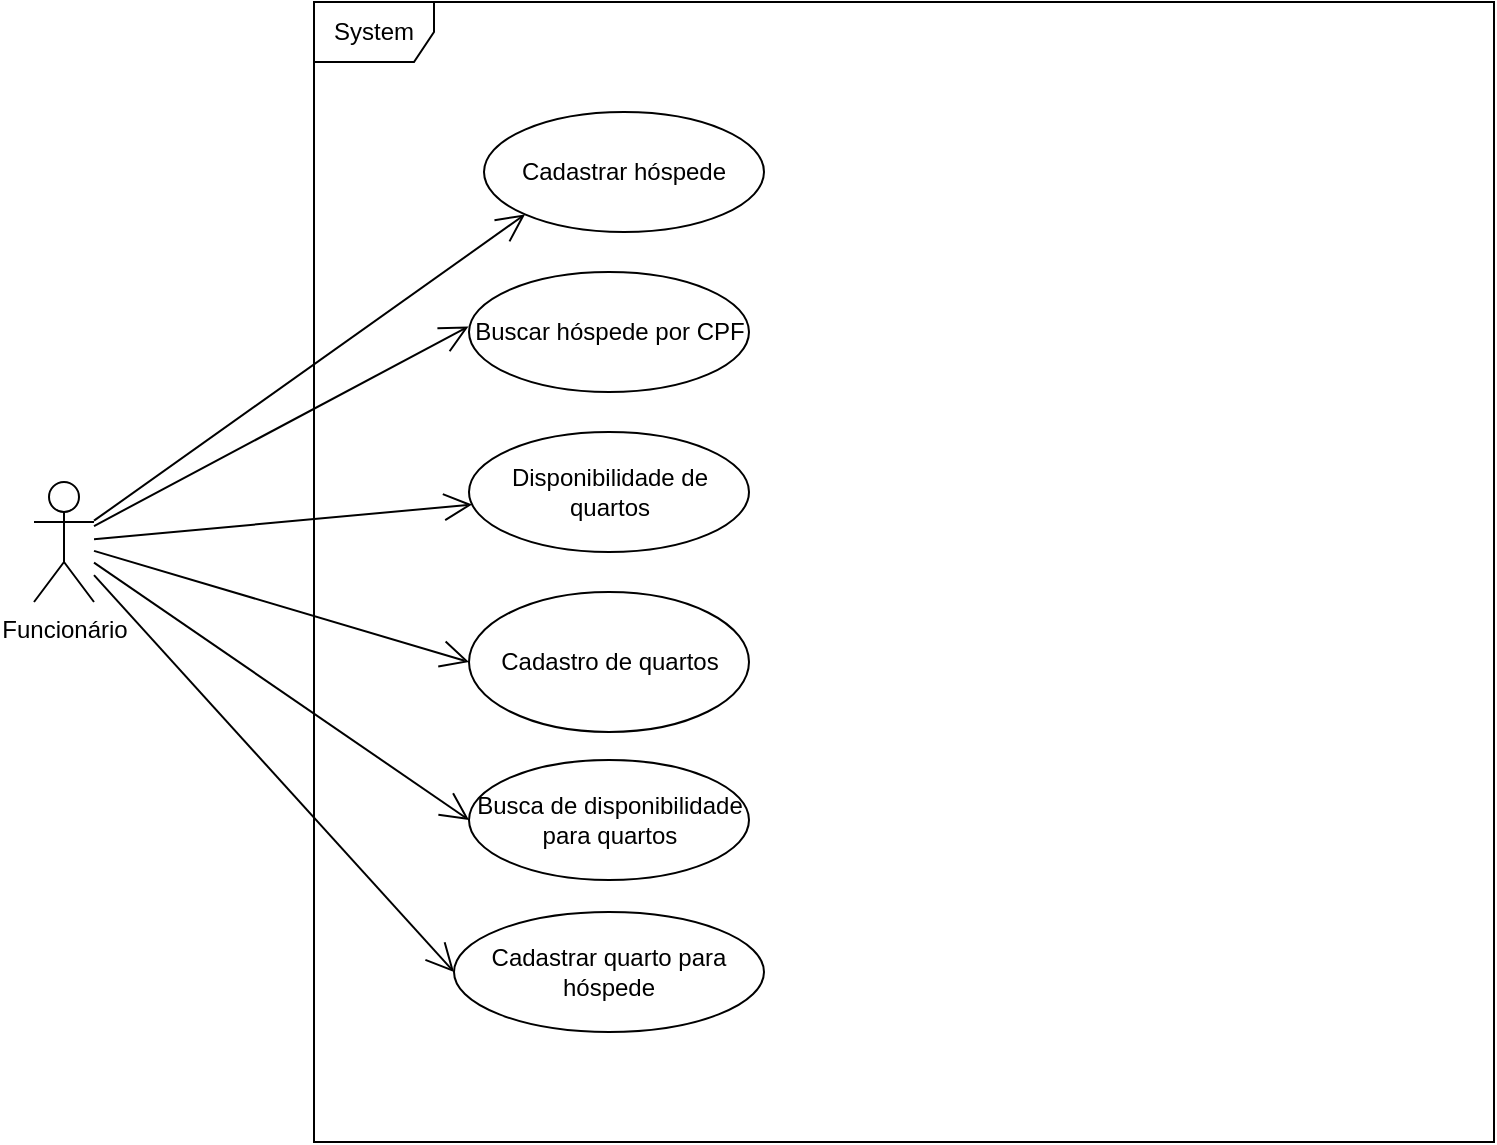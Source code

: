 <mxfile version="20.2.7" type="github">
  <diagram id="9BRumRDQUTc543dnuVf9" name="Página-1">
    <mxGraphModel dx="1422" dy="794" grid="1" gridSize="10" guides="1" tooltips="1" connect="1" arrows="1" fold="1" page="1" pageScale="1" pageWidth="1169" pageHeight="827" math="0" shadow="0">
      <root>
        <mxCell id="0" />
        <mxCell id="1" parent="0" />
        <mxCell id="xuRRVTNal7NaROpyR5Yx-21" value="System" style="shape=umlFrame;whiteSpace=wrap;html=1;noLabel=0;portConstraintRotation=0;" vertex="1" parent="1">
          <mxGeometry x="200" y="50" width="590" height="570" as="geometry" />
        </mxCell>
        <mxCell id="270IE6bnVh-QFPMrZ7bN-1" value="Funcionário" style="shape=umlActor;verticalLabelPosition=bottom;verticalAlign=top;html=1;outlineConnect=0;" parent="1" vertex="1">
          <mxGeometry x="60" y="290" width="30" height="60" as="geometry" />
        </mxCell>
        <mxCell id="270IE6bnVh-QFPMrZ7bN-8" value="Cadastrar hóspede" style="ellipse;whiteSpace=wrap;html=1;" parent="1" vertex="1">
          <mxGeometry x="285" y="105" width="140" height="60" as="geometry" />
        </mxCell>
        <mxCell id="270IE6bnVh-QFPMrZ7bN-10" value="" style="endArrow=open;endFill=1;endSize=12;html=1;rounded=0;entryX=0;entryY=1;entryDx=0;entryDy=0;" parent="1" source="270IE6bnVh-QFPMrZ7bN-1" target="270IE6bnVh-QFPMrZ7bN-8" edge="1">
          <mxGeometry width="160" relative="1" as="geometry">
            <mxPoint x="180" y="290" as="sourcePoint" />
            <mxPoint x="340" y="290" as="targetPoint" />
          </mxGeometry>
        </mxCell>
        <mxCell id="270IE6bnVh-QFPMrZ7bN-11" value="Buscar hóspede por CPF" style="ellipse;whiteSpace=wrap;html=1;" parent="1" vertex="1">
          <mxGeometry x="277.5" y="185" width="140" height="60" as="geometry" />
        </mxCell>
        <mxCell id="270IE6bnVh-QFPMrZ7bN-12" value="" style="endArrow=open;endFill=1;endSize=12;html=1;rounded=0;entryX=-0.002;entryY=0.454;entryDx=0;entryDy=0;entryPerimeter=0;" parent="1" source="270IE6bnVh-QFPMrZ7bN-1" target="270IE6bnVh-QFPMrZ7bN-11" edge="1">
          <mxGeometry width="160" relative="1" as="geometry">
            <mxPoint x="110" y="250" as="sourcePoint" />
            <mxPoint x="270" y="250" as="targetPoint" />
          </mxGeometry>
        </mxCell>
        <mxCell id="270IE6bnVh-QFPMrZ7bN-13" value="Disponibilidade de quartos" style="ellipse;whiteSpace=wrap;html=1;" parent="1" vertex="1">
          <mxGeometry x="277.5" y="265" width="140" height="60" as="geometry" />
        </mxCell>
        <mxCell id="270IE6bnVh-QFPMrZ7bN-14" value="" style="endArrow=open;endFill=1;endSize=12;html=1;rounded=0;" parent="1" source="270IE6bnVh-QFPMrZ7bN-1" target="270IE6bnVh-QFPMrZ7bN-13" edge="1">
          <mxGeometry width="160" relative="1" as="geometry">
            <mxPoint x="180" y="290" as="sourcePoint" />
            <mxPoint x="340" y="290" as="targetPoint" />
          </mxGeometry>
        </mxCell>
        <mxCell id="270IE6bnVh-QFPMrZ7bN-18" value="Cadastrar quarto para hóspede" style="ellipse;whiteSpace=wrap;html=1;" parent="1" vertex="1">
          <mxGeometry x="270" y="505" width="155" height="60" as="geometry" />
        </mxCell>
        <mxCell id="xuRRVTNal7NaROpyR5Yx-1" value="" style="endArrow=open;endFill=1;endSize=12;html=1;rounded=0;entryX=0;entryY=0.5;entryDx=0;entryDy=0;" edge="1" parent="1" source="270IE6bnVh-QFPMrZ7bN-1" target="270IE6bnVh-QFPMrZ7bN-18">
          <mxGeometry width="160" relative="1" as="geometry">
            <mxPoint x="100" y="300.001" as="sourcePoint" />
            <mxPoint x="239.995" y="386.152" as="targetPoint" />
          </mxGeometry>
        </mxCell>
        <mxCell id="xuRRVTNal7NaROpyR5Yx-3" value="Busca de disponibilidade para quartos" style="ellipse;whiteSpace=wrap;html=1;" vertex="1" parent="1">
          <mxGeometry x="277.5" y="429" width="140" height="60" as="geometry" />
        </mxCell>
        <mxCell id="xuRRVTNal7NaROpyR5Yx-11" value="Cadastro de quartos" style="ellipse;whiteSpace=wrap;html=1;" vertex="1" parent="1">
          <mxGeometry x="277.5" y="345" width="140" height="70" as="geometry" />
        </mxCell>
        <mxCell id="xuRRVTNal7NaROpyR5Yx-12" style="edgeStyle=orthogonalEdgeStyle;rounded=0;orthogonalLoop=1;jettySize=auto;html=1;exitX=0.5;exitY=1;exitDx=0;exitDy=0;" edge="1" parent="1" source="xuRRVTNal7NaROpyR5Yx-11" target="xuRRVTNal7NaROpyR5Yx-11">
          <mxGeometry relative="1" as="geometry" />
        </mxCell>
        <mxCell id="xuRRVTNal7NaROpyR5Yx-13" value="" style="endArrow=open;endFill=1;endSize=12;html=1;rounded=0;entryX=0;entryY=0.5;entryDx=0;entryDy=0;" edge="1" parent="1" source="270IE6bnVh-QFPMrZ7bN-1" target="xuRRVTNal7NaROpyR5Yx-11">
          <mxGeometry width="160" relative="1" as="geometry">
            <mxPoint x="152.02" y="199.996" as="sourcePoint" />
            <mxPoint x="315.003" y="366.954" as="targetPoint" />
          </mxGeometry>
        </mxCell>
        <mxCell id="xuRRVTNal7NaROpyR5Yx-20" value="" style="endArrow=open;endFill=1;endSize=12;html=1;rounded=0;entryX=0;entryY=0.5;entryDx=0;entryDy=0;" edge="1" parent="1" source="270IE6bnVh-QFPMrZ7bN-1" target="xuRRVTNal7NaROpyR5Yx-3">
          <mxGeometry width="160" relative="1" as="geometry">
            <mxPoint x="330" y="410" as="sourcePoint" />
            <mxPoint x="490" y="410" as="targetPoint" />
          </mxGeometry>
        </mxCell>
      </root>
    </mxGraphModel>
  </diagram>
</mxfile>
